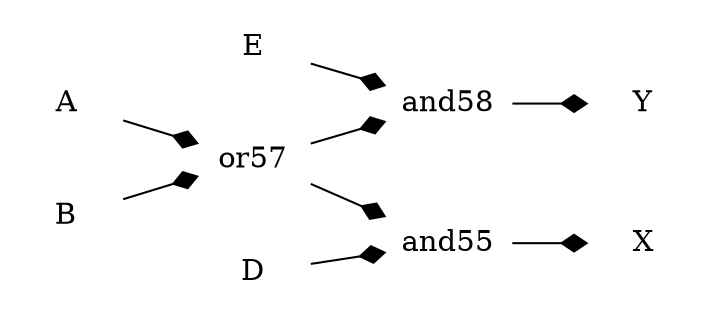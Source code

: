digraph g {
    // header
    rankdir=LR;
    margin=0.01;
    node [shape="plaintext"];
    edge [arrowhead="diamond"];
    // circuit 
    var41[label="X"];
    var47[label="Y"];
    or57 [label="or57", image="gates/or_noleads.png"];
    and58 [label="and58", image="gates/and_noleads.png"];
    and55 [label="and55", image="gates/and_noleads.png"];
    var49[label="A"];
    var50[label="B"];
    var42[label="D"];
    var48[label="E"];
    var49 -> or57 ;
    var50 -> or57 ;
    or57 -> and55 ;
    var42 -> and55 ;
    and55 -> var41 ;
    or57 -> and58 ;
    var48 -> and58 ;
    and58 -> var47 ;
}
